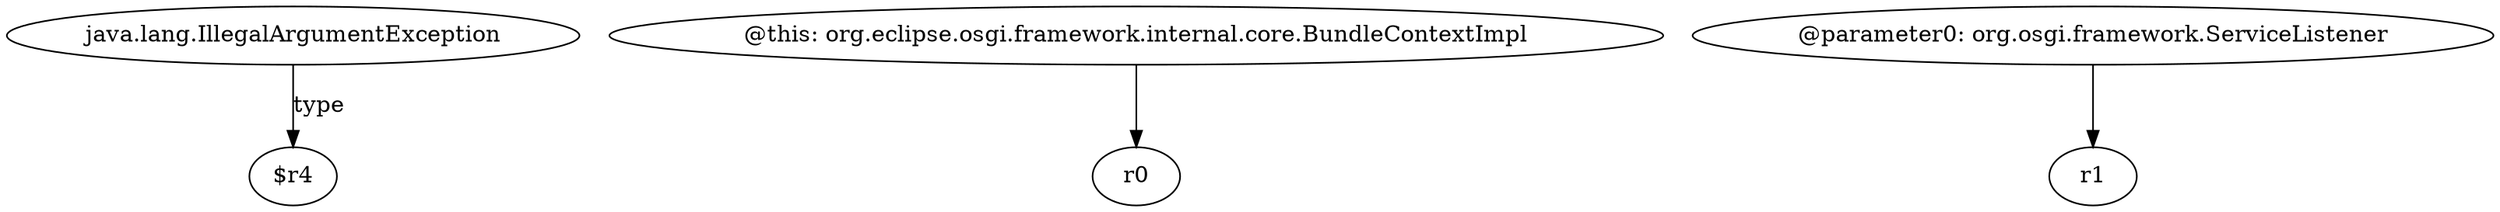 digraph g {
0[label="java.lang.IllegalArgumentException"]
1[label="$r4"]
0->1[label="type"]
2[label="@this: org.eclipse.osgi.framework.internal.core.BundleContextImpl"]
3[label="r0"]
2->3[label=""]
4[label="@parameter0: org.osgi.framework.ServiceListener"]
5[label="r1"]
4->5[label=""]
}
